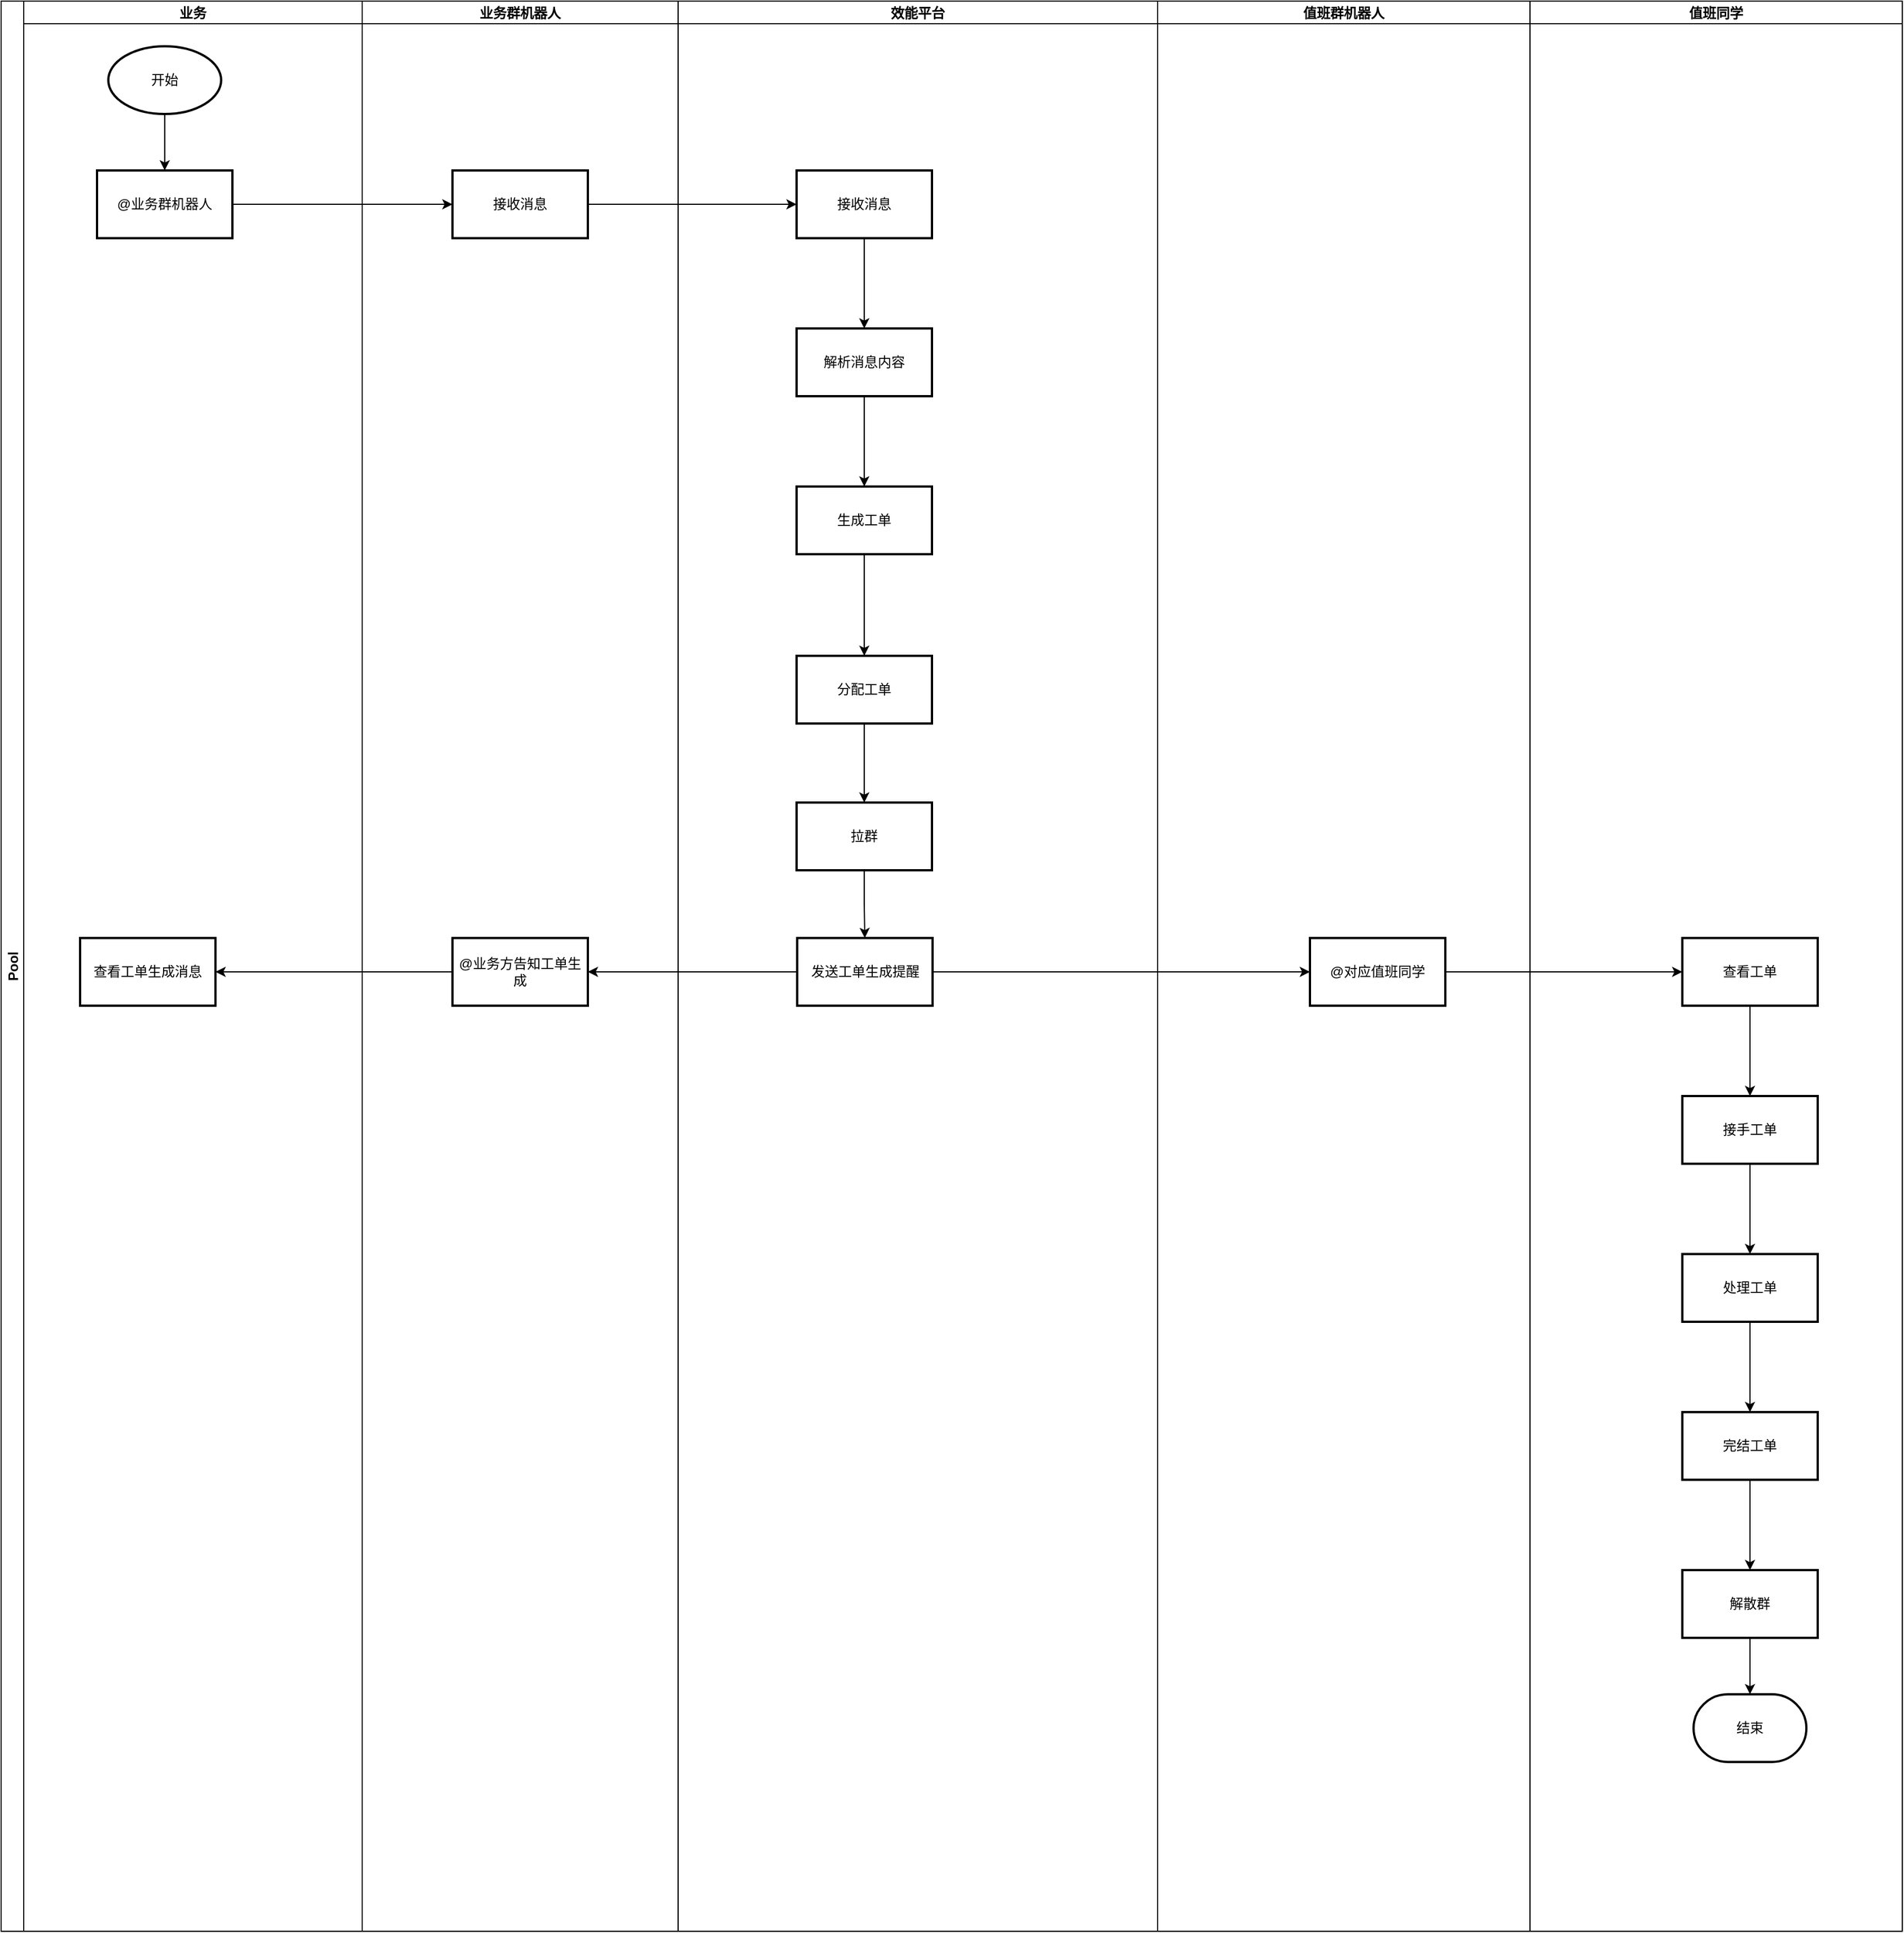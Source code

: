 <mxfile version="24.7.5">
  <diagram name="第 1 页" id="3X6jp6eNawYo9fJGv3U1">
    <mxGraphModel dx="2314" dy="1098" grid="1" gridSize="10" guides="1" tooltips="1" connect="1" arrows="1" fold="1" page="1" pageScale="1" pageWidth="827" pageHeight="1169" math="0" shadow="0">
      <root>
        <mxCell id="0" />
        <mxCell id="1" parent="0" />
        <mxCell id="gBoygpQVNC8fyseXzkyH-1" value="Pool" style="swimlane;childLayout=stackLayout;resizeParent=1;resizeParentMax=0;startSize=20;horizontal=0;horizontalStack=1;" vertex="1" parent="1">
          <mxGeometry x="190" y="300" width="1685" height="1710" as="geometry" />
        </mxCell>
        <mxCell id="gBoygpQVNC8fyseXzkyH-2" value="业务" style="swimlane;startSize=20;" vertex="1" parent="gBoygpQVNC8fyseXzkyH-1">
          <mxGeometry x="20" width="300" height="1710" as="geometry" />
        </mxCell>
        <mxCell id="gBoygpQVNC8fyseXzkyH-13" value="" style="edgeStyle=orthogonalEdgeStyle;rounded=0;orthogonalLoop=1;jettySize=auto;html=1;" edge="1" parent="gBoygpQVNC8fyseXzkyH-2" source="gBoygpQVNC8fyseXzkyH-11" target="gBoygpQVNC8fyseXzkyH-12">
          <mxGeometry relative="1" as="geometry" />
        </mxCell>
        <mxCell id="gBoygpQVNC8fyseXzkyH-11" value="开始" style="strokeWidth=2;html=1;shape=mxgraph.flowchart.start_1;whiteSpace=wrap;" vertex="1" parent="gBoygpQVNC8fyseXzkyH-2">
          <mxGeometry x="75" y="40" width="100" height="60" as="geometry" />
        </mxCell>
        <mxCell id="gBoygpQVNC8fyseXzkyH-12" value="@业务群机器人" style="whiteSpace=wrap;html=1;strokeWidth=2;" vertex="1" parent="gBoygpQVNC8fyseXzkyH-2">
          <mxGeometry x="65" y="150" width="120" height="60" as="geometry" />
        </mxCell>
        <mxCell id="gBoygpQVNC8fyseXzkyH-32" value="查看工单生成消息" style="whiteSpace=wrap;html=1;strokeWidth=2;" vertex="1" parent="gBoygpQVNC8fyseXzkyH-2">
          <mxGeometry x="50" y="830" width="120" height="60" as="geometry" />
        </mxCell>
        <mxCell id="gBoygpQVNC8fyseXzkyH-3" value="业务群机器人" style="swimlane;startSize=20;" vertex="1" parent="gBoygpQVNC8fyseXzkyH-1">
          <mxGeometry x="320" width="280" height="1710" as="geometry" />
        </mxCell>
        <mxCell id="gBoygpQVNC8fyseXzkyH-14" value="接收消息" style="whiteSpace=wrap;html=1;strokeWidth=2;" vertex="1" parent="gBoygpQVNC8fyseXzkyH-3">
          <mxGeometry x="80" y="150" width="120" height="60" as="geometry" />
        </mxCell>
        <mxCell id="gBoygpQVNC8fyseXzkyH-30" value="@业务方告知工单生成" style="whiteSpace=wrap;html=1;strokeWidth=2;" vertex="1" parent="gBoygpQVNC8fyseXzkyH-3">
          <mxGeometry x="80" y="830" width="120" height="60" as="geometry" />
        </mxCell>
        <mxCell id="gBoygpQVNC8fyseXzkyH-4" value="效能平台" style="swimlane;startSize=20;" vertex="1" parent="gBoygpQVNC8fyseXzkyH-1">
          <mxGeometry x="600" width="425" height="1710" as="geometry" />
        </mxCell>
        <mxCell id="gBoygpQVNC8fyseXzkyH-19" value="" style="edgeStyle=orthogonalEdgeStyle;rounded=0;orthogonalLoop=1;jettySize=auto;html=1;" edge="1" parent="gBoygpQVNC8fyseXzkyH-4" source="gBoygpQVNC8fyseXzkyH-16" target="gBoygpQVNC8fyseXzkyH-18">
          <mxGeometry relative="1" as="geometry" />
        </mxCell>
        <mxCell id="gBoygpQVNC8fyseXzkyH-16" value="接收消息" style="whiteSpace=wrap;html=1;strokeWidth=2;" vertex="1" parent="gBoygpQVNC8fyseXzkyH-4">
          <mxGeometry x="105" y="150" width="120" height="60" as="geometry" />
        </mxCell>
        <mxCell id="gBoygpQVNC8fyseXzkyH-21" value="" style="edgeStyle=orthogonalEdgeStyle;rounded=0;orthogonalLoop=1;jettySize=auto;html=1;" edge="1" parent="gBoygpQVNC8fyseXzkyH-4" source="gBoygpQVNC8fyseXzkyH-18" target="gBoygpQVNC8fyseXzkyH-20">
          <mxGeometry relative="1" as="geometry" />
        </mxCell>
        <mxCell id="gBoygpQVNC8fyseXzkyH-18" value="解析消息内容" style="whiteSpace=wrap;html=1;strokeWidth=2;" vertex="1" parent="gBoygpQVNC8fyseXzkyH-4">
          <mxGeometry x="105" y="290" width="120" height="60" as="geometry" />
        </mxCell>
        <mxCell id="gBoygpQVNC8fyseXzkyH-51" style="edgeStyle=orthogonalEdgeStyle;rounded=0;orthogonalLoop=1;jettySize=auto;html=1;entryX=0.5;entryY=0;entryDx=0;entryDy=0;" edge="1" parent="gBoygpQVNC8fyseXzkyH-4" source="gBoygpQVNC8fyseXzkyH-20" target="gBoygpQVNC8fyseXzkyH-22">
          <mxGeometry relative="1" as="geometry" />
        </mxCell>
        <mxCell id="gBoygpQVNC8fyseXzkyH-20" value="生成工单" style="whiteSpace=wrap;html=1;strokeWidth=2;" vertex="1" parent="gBoygpQVNC8fyseXzkyH-4">
          <mxGeometry x="105" y="430" width="120" height="60" as="geometry" />
        </mxCell>
        <mxCell id="gBoygpQVNC8fyseXzkyH-25" value="" style="edgeStyle=orthogonalEdgeStyle;rounded=0;orthogonalLoop=1;jettySize=auto;html=1;" edge="1" parent="gBoygpQVNC8fyseXzkyH-4" source="gBoygpQVNC8fyseXzkyH-22" target="gBoygpQVNC8fyseXzkyH-24">
          <mxGeometry relative="1" as="geometry" />
        </mxCell>
        <mxCell id="gBoygpQVNC8fyseXzkyH-22" value="分配工单" style="whiteSpace=wrap;html=1;strokeWidth=2;" vertex="1" parent="gBoygpQVNC8fyseXzkyH-4">
          <mxGeometry x="105" y="580" width="120" height="60" as="geometry" />
        </mxCell>
        <mxCell id="gBoygpQVNC8fyseXzkyH-27" value="" style="edgeStyle=orthogonalEdgeStyle;rounded=0;orthogonalLoop=1;jettySize=auto;html=1;" edge="1" parent="gBoygpQVNC8fyseXzkyH-4" source="gBoygpQVNC8fyseXzkyH-24" target="gBoygpQVNC8fyseXzkyH-26">
          <mxGeometry relative="1" as="geometry" />
        </mxCell>
        <mxCell id="gBoygpQVNC8fyseXzkyH-24" value="拉群" style="whiteSpace=wrap;html=1;strokeWidth=2;" vertex="1" parent="gBoygpQVNC8fyseXzkyH-4">
          <mxGeometry x="105" y="710" width="120" height="60" as="geometry" />
        </mxCell>
        <mxCell id="gBoygpQVNC8fyseXzkyH-26" value="发送工单生成提醒" style="whiteSpace=wrap;html=1;strokeWidth=2;" vertex="1" parent="gBoygpQVNC8fyseXzkyH-4">
          <mxGeometry x="105.5" y="830" width="120" height="60" as="geometry" />
        </mxCell>
        <mxCell id="gBoygpQVNC8fyseXzkyH-10" value="值班群机器人" style="swimlane;startSize=20;" vertex="1" parent="gBoygpQVNC8fyseXzkyH-1">
          <mxGeometry x="1025" width="330" height="1710" as="geometry" />
        </mxCell>
        <mxCell id="gBoygpQVNC8fyseXzkyH-28" value="@对应值班同学" style="whiteSpace=wrap;html=1;strokeWidth=2;" vertex="1" parent="gBoygpQVNC8fyseXzkyH-10">
          <mxGeometry x="135" y="830" width="120" height="60" as="geometry" />
        </mxCell>
        <mxCell id="gBoygpQVNC8fyseXzkyH-40" value="值班同学" style="swimlane;startSize=20;" vertex="1" parent="gBoygpQVNC8fyseXzkyH-1">
          <mxGeometry x="1355" width="330" height="1710" as="geometry" />
        </mxCell>
        <mxCell id="gBoygpQVNC8fyseXzkyH-44" value="" style="edgeStyle=orthogonalEdgeStyle;rounded=0;orthogonalLoop=1;jettySize=auto;html=1;" edge="1" parent="gBoygpQVNC8fyseXzkyH-40" source="gBoygpQVNC8fyseXzkyH-41" target="gBoygpQVNC8fyseXzkyH-43">
          <mxGeometry relative="1" as="geometry" />
        </mxCell>
        <mxCell id="gBoygpQVNC8fyseXzkyH-41" value="查看工单" style="whiteSpace=wrap;html=1;strokeWidth=2;" vertex="1" parent="gBoygpQVNC8fyseXzkyH-40">
          <mxGeometry x="135" y="830" width="120" height="60" as="geometry" />
        </mxCell>
        <mxCell id="gBoygpQVNC8fyseXzkyH-46" value="" style="edgeStyle=orthogonalEdgeStyle;rounded=0;orthogonalLoop=1;jettySize=auto;html=1;" edge="1" parent="gBoygpQVNC8fyseXzkyH-40" source="gBoygpQVNC8fyseXzkyH-43" target="gBoygpQVNC8fyseXzkyH-45">
          <mxGeometry relative="1" as="geometry" />
        </mxCell>
        <mxCell id="gBoygpQVNC8fyseXzkyH-43" value="接手工单" style="whiteSpace=wrap;html=1;strokeWidth=2;" vertex="1" parent="gBoygpQVNC8fyseXzkyH-40">
          <mxGeometry x="135" y="970" width="120" height="60" as="geometry" />
        </mxCell>
        <mxCell id="gBoygpQVNC8fyseXzkyH-48" value="" style="edgeStyle=orthogonalEdgeStyle;rounded=0;orthogonalLoop=1;jettySize=auto;html=1;" edge="1" parent="gBoygpQVNC8fyseXzkyH-40" source="gBoygpQVNC8fyseXzkyH-45" target="gBoygpQVNC8fyseXzkyH-47">
          <mxGeometry relative="1" as="geometry" />
        </mxCell>
        <mxCell id="gBoygpQVNC8fyseXzkyH-45" value="处理工单" style="whiteSpace=wrap;html=1;strokeWidth=2;" vertex="1" parent="gBoygpQVNC8fyseXzkyH-40">
          <mxGeometry x="135" y="1110" width="120" height="60" as="geometry" />
        </mxCell>
        <mxCell id="gBoygpQVNC8fyseXzkyH-50" value="" style="edgeStyle=orthogonalEdgeStyle;rounded=0;orthogonalLoop=1;jettySize=auto;html=1;" edge="1" parent="gBoygpQVNC8fyseXzkyH-40" source="gBoygpQVNC8fyseXzkyH-47" target="gBoygpQVNC8fyseXzkyH-49">
          <mxGeometry relative="1" as="geometry" />
        </mxCell>
        <mxCell id="gBoygpQVNC8fyseXzkyH-47" value="完结工单" style="whiteSpace=wrap;html=1;strokeWidth=2;" vertex="1" parent="gBoygpQVNC8fyseXzkyH-40">
          <mxGeometry x="135" y="1250" width="120" height="60" as="geometry" />
        </mxCell>
        <mxCell id="gBoygpQVNC8fyseXzkyH-49" value="解散群" style="whiteSpace=wrap;html=1;strokeWidth=2;" vertex="1" parent="gBoygpQVNC8fyseXzkyH-40">
          <mxGeometry x="135" y="1390" width="120" height="60" as="geometry" />
        </mxCell>
        <mxCell id="gBoygpQVNC8fyseXzkyH-54" value="结束" style="strokeWidth=2;html=1;shape=mxgraph.flowchart.terminator;whiteSpace=wrap;" vertex="1" parent="gBoygpQVNC8fyseXzkyH-40">
          <mxGeometry x="145" y="1500" width="100" height="60" as="geometry" />
        </mxCell>
        <mxCell id="gBoygpQVNC8fyseXzkyH-55" style="edgeStyle=orthogonalEdgeStyle;rounded=0;orthogonalLoop=1;jettySize=auto;html=1;entryX=0.5;entryY=0;entryDx=0;entryDy=0;entryPerimeter=0;" edge="1" parent="gBoygpQVNC8fyseXzkyH-40" source="gBoygpQVNC8fyseXzkyH-49" target="gBoygpQVNC8fyseXzkyH-54">
          <mxGeometry relative="1" as="geometry" />
        </mxCell>
        <mxCell id="gBoygpQVNC8fyseXzkyH-15" value="" style="edgeStyle=orthogonalEdgeStyle;rounded=0;orthogonalLoop=1;jettySize=auto;html=1;" edge="1" parent="gBoygpQVNC8fyseXzkyH-1" source="gBoygpQVNC8fyseXzkyH-12" target="gBoygpQVNC8fyseXzkyH-14">
          <mxGeometry relative="1" as="geometry" />
        </mxCell>
        <mxCell id="gBoygpQVNC8fyseXzkyH-17" value="" style="edgeStyle=orthogonalEdgeStyle;rounded=0;orthogonalLoop=1;jettySize=auto;html=1;" edge="1" parent="gBoygpQVNC8fyseXzkyH-1" source="gBoygpQVNC8fyseXzkyH-14" target="gBoygpQVNC8fyseXzkyH-16">
          <mxGeometry relative="1" as="geometry" />
        </mxCell>
        <mxCell id="gBoygpQVNC8fyseXzkyH-29" value="" style="edgeStyle=orthogonalEdgeStyle;rounded=0;orthogonalLoop=1;jettySize=auto;html=1;" edge="1" parent="gBoygpQVNC8fyseXzkyH-1" source="gBoygpQVNC8fyseXzkyH-26" target="gBoygpQVNC8fyseXzkyH-28">
          <mxGeometry relative="1" as="geometry" />
        </mxCell>
        <mxCell id="gBoygpQVNC8fyseXzkyH-33" value="" style="edgeStyle=orthogonalEdgeStyle;rounded=0;orthogonalLoop=1;jettySize=auto;html=1;" edge="1" parent="gBoygpQVNC8fyseXzkyH-1" source="gBoygpQVNC8fyseXzkyH-30" target="gBoygpQVNC8fyseXzkyH-32">
          <mxGeometry relative="1" as="geometry" />
        </mxCell>
        <mxCell id="gBoygpQVNC8fyseXzkyH-39" style="edgeStyle=orthogonalEdgeStyle;rounded=0;orthogonalLoop=1;jettySize=auto;html=1;entryX=1;entryY=0.5;entryDx=0;entryDy=0;" edge="1" parent="gBoygpQVNC8fyseXzkyH-1" source="gBoygpQVNC8fyseXzkyH-26" target="gBoygpQVNC8fyseXzkyH-30">
          <mxGeometry relative="1" as="geometry" />
        </mxCell>
        <mxCell id="gBoygpQVNC8fyseXzkyH-42" style="edgeStyle=orthogonalEdgeStyle;rounded=0;orthogonalLoop=1;jettySize=auto;html=1;" edge="1" parent="gBoygpQVNC8fyseXzkyH-1" source="gBoygpQVNC8fyseXzkyH-28" target="gBoygpQVNC8fyseXzkyH-41">
          <mxGeometry relative="1" as="geometry" />
        </mxCell>
      </root>
    </mxGraphModel>
  </diagram>
</mxfile>

